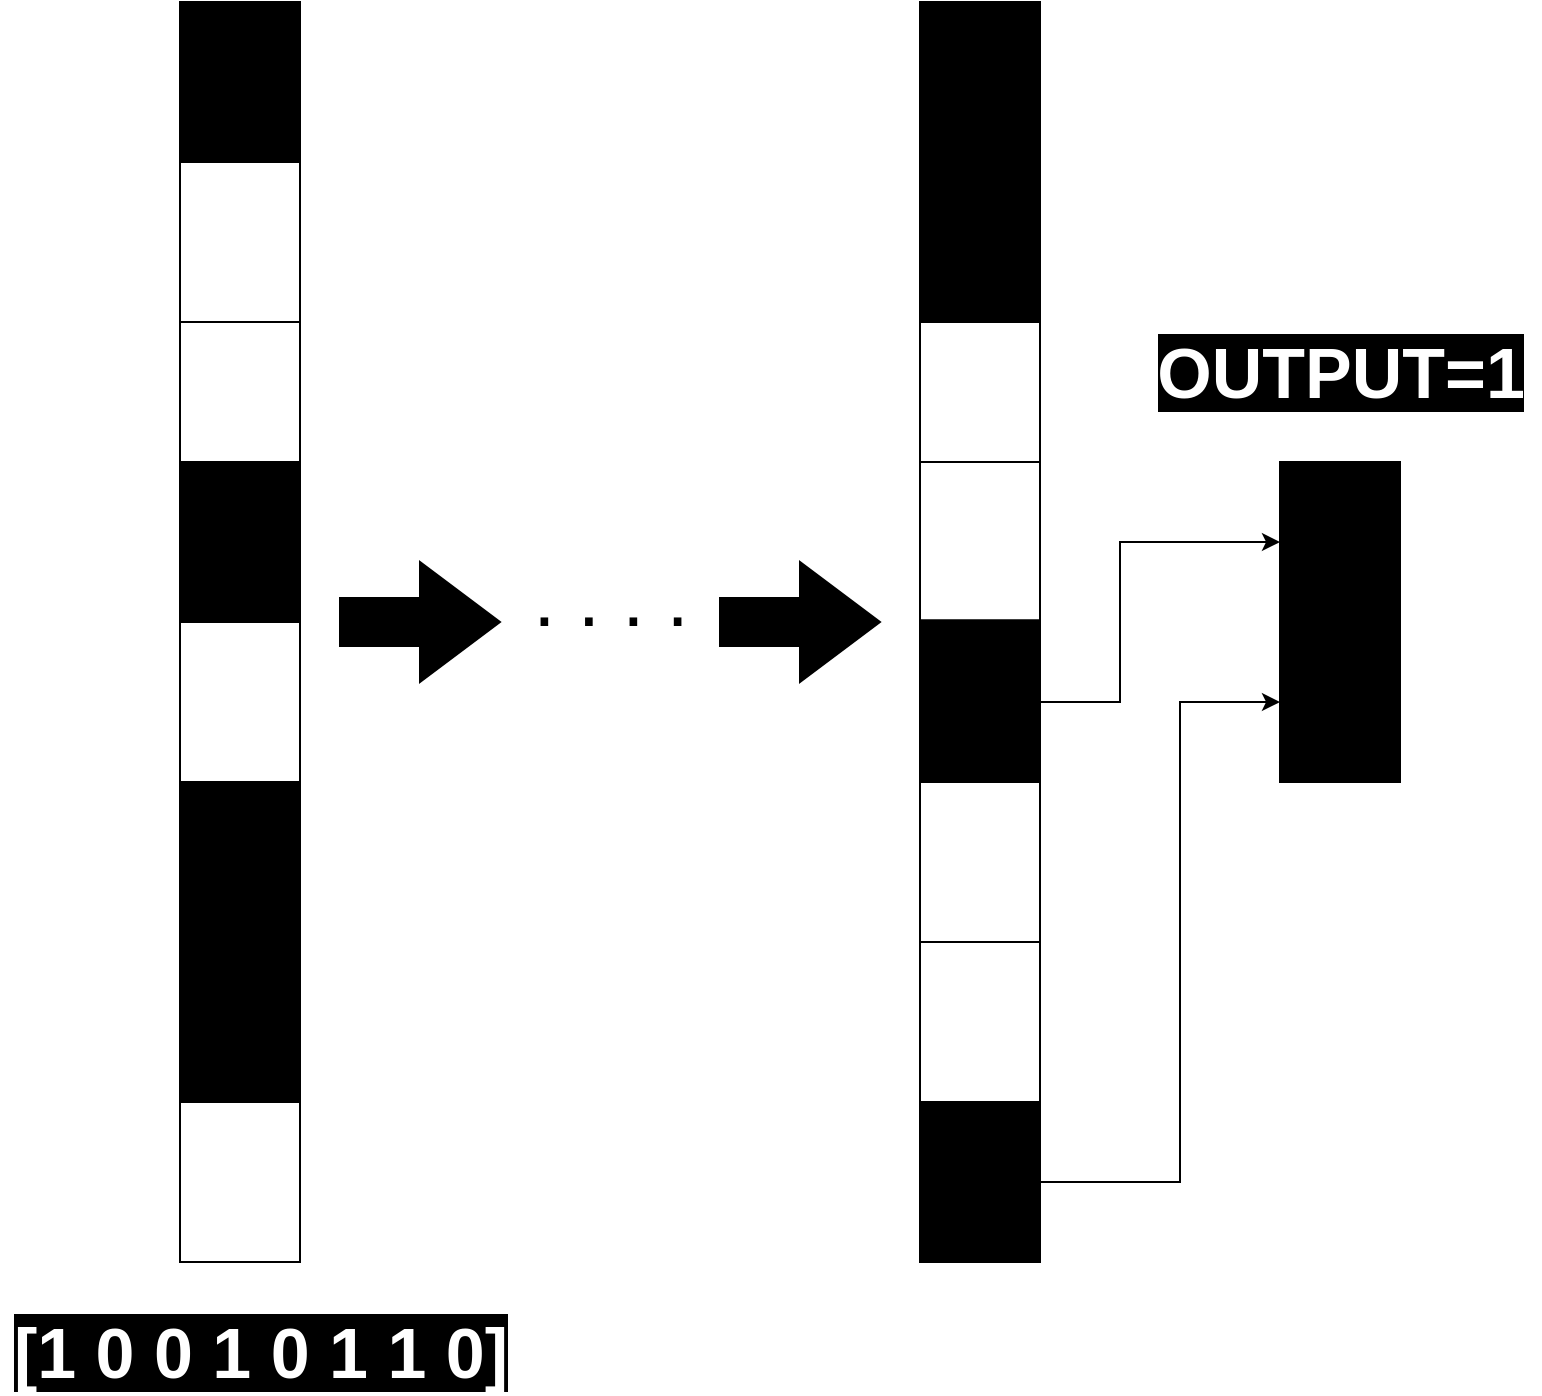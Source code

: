 <mxfile version="14.1.8" type="github">
  <diagram id="HsRst7q5kCrWygoYp_iJ" name="Page-1">
    <mxGraphModel dx="2181" dy="780" grid="1" gridSize="10" guides="1" tooltips="1" connect="1" arrows="1" fold="1" page="1" pageScale="1" pageWidth="850" pageHeight="1100" math="0" shadow="0">
      <root>
        <mxCell id="0" />
        <mxCell id="1" parent="0" />
        <mxCell id="tVVRwUT3cbNP9ZpOm8E_-2" value="" style="rounded=0;whiteSpace=wrap;html=1;direction=south;" parent="1" vertex="1">
          <mxGeometry x="40" y="50" width="60" height="630" as="geometry" />
        </mxCell>
        <mxCell id="tVVRwUT3cbNP9ZpOm8E_-3" style="edgeStyle=orthogonalEdgeStyle;rounded=0;orthogonalLoop=1;jettySize=auto;html=1;exitX=1;exitY=0.5;exitDx=0;exitDy=0;" parent="1" source="tVVRwUT3cbNP9ZpOm8E_-2" target="tVVRwUT3cbNP9ZpOm8E_-2" edge="1">
          <mxGeometry relative="1" as="geometry" />
        </mxCell>
        <mxCell id="tVVRwUT3cbNP9ZpOm8E_-4" value="" style="endArrow=none;html=1;" parent="1" edge="1">
          <mxGeometry width="50" height="50" relative="1" as="geometry">
            <mxPoint x="40" y="359.17" as="sourcePoint" />
            <mxPoint x="100" y="359.17" as="targetPoint" />
          </mxGeometry>
        </mxCell>
        <mxCell id="tVVRwUT3cbNP9ZpOm8E_-5" value="" style="endArrow=none;html=1;" parent="1" edge="1">
          <mxGeometry width="50" height="50" relative="1" as="geometry">
            <mxPoint x="40" y="210.0" as="sourcePoint" />
            <mxPoint x="100" y="210.0" as="targetPoint" />
          </mxGeometry>
        </mxCell>
        <mxCell id="tVVRwUT3cbNP9ZpOm8E_-6" value="" style="endArrow=none;html=1;" parent="1" edge="1">
          <mxGeometry width="50" height="50" relative="1" as="geometry">
            <mxPoint x="40" y="520.0" as="sourcePoint" />
            <mxPoint x="100" y="520.0" as="targetPoint" />
          </mxGeometry>
        </mxCell>
        <mxCell id="tVVRwUT3cbNP9ZpOm8E_-7" value="" style="endArrow=none;html=1;" parent="1" edge="1">
          <mxGeometry width="50" height="50" relative="1" as="geometry">
            <mxPoint x="40" y="130.0" as="sourcePoint" />
            <mxPoint x="100" y="130.0" as="targetPoint" />
          </mxGeometry>
        </mxCell>
        <mxCell id="tVVRwUT3cbNP9ZpOm8E_-8" value="" style="endArrow=none;html=1;" parent="1" edge="1">
          <mxGeometry width="50" height="50" relative="1" as="geometry">
            <mxPoint x="40" y="440.0" as="sourcePoint" />
            <mxPoint x="100" y="440.0" as="targetPoint" />
          </mxGeometry>
        </mxCell>
        <mxCell id="tVVRwUT3cbNP9ZpOm8E_-9" value="" style="endArrow=none;html=1;" parent="1" edge="1">
          <mxGeometry width="50" height="50" relative="1" as="geometry">
            <mxPoint x="40" y="600.0" as="sourcePoint" />
            <mxPoint x="100" y="600.0" as="targetPoint" />
          </mxGeometry>
        </mxCell>
        <mxCell id="tVVRwUT3cbNP9ZpOm8E_-10" value="" style="endArrow=none;html=1;" parent="1" edge="1">
          <mxGeometry width="50" height="50" relative="1" as="geometry">
            <mxPoint x="40" y="280.0" as="sourcePoint" />
            <mxPoint x="100" y="280.0" as="targetPoint" />
          </mxGeometry>
        </mxCell>
        <mxCell id="tVVRwUT3cbNP9ZpOm8E_-14" value="" style="html=1;shadow=0;dashed=0;align=center;verticalAlign=middle;shape=mxgraph.arrows2.arrow;dy=0.6;dx=40;notch=0;fillColor=#000000;" parent="1" vertex="1">
          <mxGeometry x="120" y="330" width="80" height="60" as="geometry" />
        </mxCell>
        <mxCell id="tVVRwUT3cbNP9ZpOm8E_-26" value="" style="group" parent="1" vertex="1" connectable="0">
          <mxGeometry x="410" y="50" width="60" height="630" as="geometry" />
        </mxCell>
        <mxCell id="tVVRwUT3cbNP9ZpOm8E_-17" value="" style="rounded=0;whiteSpace=wrap;html=1;direction=south;" parent="tVVRwUT3cbNP9ZpOm8E_-26" vertex="1">
          <mxGeometry width="60" height="630" as="geometry" />
        </mxCell>
        <mxCell id="tVVRwUT3cbNP9ZpOm8E_-18" style="edgeStyle=orthogonalEdgeStyle;rounded=0;orthogonalLoop=1;jettySize=auto;html=1;exitX=1;exitY=0.5;exitDx=0;exitDy=0;" parent="tVVRwUT3cbNP9ZpOm8E_-26" source="tVVRwUT3cbNP9ZpOm8E_-17" target="tVVRwUT3cbNP9ZpOm8E_-17" edge="1">
          <mxGeometry relative="1" as="geometry" />
        </mxCell>
        <mxCell id="tVVRwUT3cbNP9ZpOm8E_-19" value="" style="endArrow=none;html=1;" parent="tVVRwUT3cbNP9ZpOm8E_-26" edge="1">
          <mxGeometry width="50" height="50" relative="1" as="geometry">
            <mxPoint y="309.17" as="sourcePoint" />
            <mxPoint x="60" y="309.17" as="targetPoint" />
          </mxGeometry>
        </mxCell>
        <mxCell id="tVVRwUT3cbNP9ZpOm8E_-20" value="" style="endArrow=none;html=1;" parent="tVVRwUT3cbNP9ZpOm8E_-26" edge="1">
          <mxGeometry width="50" height="50" relative="1" as="geometry">
            <mxPoint y="160.0" as="sourcePoint" />
            <mxPoint x="60" y="160.0" as="targetPoint" />
          </mxGeometry>
        </mxCell>
        <mxCell id="tVVRwUT3cbNP9ZpOm8E_-21" value="" style="endArrow=none;html=1;" parent="tVVRwUT3cbNP9ZpOm8E_-26" edge="1">
          <mxGeometry width="50" height="50" relative="1" as="geometry">
            <mxPoint y="470.0" as="sourcePoint" />
            <mxPoint x="60" y="470.0" as="targetPoint" />
          </mxGeometry>
        </mxCell>
        <mxCell id="tVVRwUT3cbNP9ZpOm8E_-22" value="" style="endArrow=none;html=1;" parent="tVVRwUT3cbNP9ZpOm8E_-26" edge="1">
          <mxGeometry width="50" height="50" relative="1" as="geometry">
            <mxPoint y="80" as="sourcePoint" />
            <mxPoint x="60" y="80" as="targetPoint" />
          </mxGeometry>
        </mxCell>
        <mxCell id="tVVRwUT3cbNP9ZpOm8E_-23" value="" style="endArrow=none;html=1;" parent="tVVRwUT3cbNP9ZpOm8E_-26" edge="1">
          <mxGeometry width="50" height="50" relative="1" as="geometry">
            <mxPoint y="390" as="sourcePoint" />
            <mxPoint x="60" y="390" as="targetPoint" />
          </mxGeometry>
        </mxCell>
        <mxCell id="tVVRwUT3cbNP9ZpOm8E_-24" value="" style="endArrow=none;html=1;" parent="tVVRwUT3cbNP9ZpOm8E_-26" edge="1">
          <mxGeometry width="50" height="50" relative="1" as="geometry">
            <mxPoint y="550" as="sourcePoint" />
            <mxPoint x="60" y="550" as="targetPoint" />
          </mxGeometry>
        </mxCell>
        <mxCell id="tVVRwUT3cbNP9ZpOm8E_-25" value="" style="endArrow=none;html=1;" parent="tVVRwUT3cbNP9ZpOm8E_-26" edge="1">
          <mxGeometry width="50" height="50" relative="1" as="geometry">
            <mxPoint y="230.0" as="sourcePoint" />
            <mxPoint x="60" y="230.0" as="targetPoint" />
          </mxGeometry>
        </mxCell>
        <mxCell id="tVVRwUT3cbNP9ZpOm8E_-52" value="" style="rounded=0;whiteSpace=wrap;html=1;fillColor=#000000;" parent="tVVRwUT3cbNP9ZpOm8E_-26" vertex="1">
          <mxGeometry width="60" height="80" as="geometry" />
        </mxCell>
        <mxCell id="tVVRwUT3cbNP9ZpOm8E_-53" value="" style="rounded=0;whiteSpace=wrap;html=1;fillColor=#000000;" parent="tVVRwUT3cbNP9ZpOm8E_-26" vertex="1">
          <mxGeometry y="550" width="60" height="80" as="geometry" />
        </mxCell>
        <mxCell id="tVVRwUT3cbNP9ZpOm8E_-55" value="" style="rounded=0;whiteSpace=wrap;html=1;fillColor=#000000;" parent="tVVRwUT3cbNP9ZpOm8E_-26" vertex="1">
          <mxGeometry y="310" width="60" height="80" as="geometry" />
        </mxCell>
        <mxCell id="tVVRwUT3cbNP9ZpOm8E_-56" value="" style="rounded=0;whiteSpace=wrap;html=1;fillColor=#000000;" parent="tVVRwUT3cbNP9ZpOm8E_-26" vertex="1">
          <mxGeometry y="80" width="60" height="80" as="geometry" />
        </mxCell>
        <mxCell id="tVVRwUT3cbNP9ZpOm8E_-30" value="&lt;font style=&quot;font-size: 40px&quot;&gt;. . . .&lt;/font&gt;" style="text;html=1;align=center;verticalAlign=middle;resizable=0;points=[];autosize=1;" parent="1" vertex="1">
          <mxGeometry x="210" y="332" width="90" height="30" as="geometry" />
        </mxCell>
        <mxCell id="tVVRwUT3cbNP9ZpOm8E_-44" value="" style="rounded=0;whiteSpace=wrap;html=1;fillColor=#000000;" parent="1" vertex="1">
          <mxGeometry x="40" y="50" width="60" height="80" as="geometry" />
        </mxCell>
        <mxCell id="tVVRwUT3cbNP9ZpOm8E_-45" value="" style="rounded=0;whiteSpace=wrap;html=1;fillColor=#000000;" parent="1" vertex="1">
          <mxGeometry x="40" y="280" width="60" height="80" as="geometry" />
        </mxCell>
        <mxCell id="tVVRwUT3cbNP9ZpOm8E_-47" value="" style="rounded=0;whiteSpace=wrap;html=1;fillColor=#000000;" parent="1" vertex="1">
          <mxGeometry x="40" y="440" width="60" height="80" as="geometry" />
        </mxCell>
        <mxCell id="tVVRwUT3cbNP9ZpOm8E_-48" value="" style="rounded=0;whiteSpace=wrap;html=1;fillColor=#000000;" parent="1" vertex="1">
          <mxGeometry x="40" y="520" width="60" height="80" as="geometry" />
        </mxCell>
        <mxCell id="tVVRwUT3cbNP9ZpOm8E_-50" value="" style="endArrow=none;dashed=1;html=1;dashPattern=1 3;strokeWidth=2;fontColor=#FFFFFF;strokeColor=#FFFFFF;" parent="1" target="tVVRwUT3cbNP9ZpOm8E_-47" edge="1">
          <mxGeometry width="50" height="50" relative="1" as="geometry">
            <mxPoint x="40" y="520" as="sourcePoint" />
            <mxPoint x="90" y="470" as="targetPoint" />
          </mxGeometry>
        </mxCell>
        <mxCell id="tVVRwUT3cbNP9ZpOm8E_-51" value="" style="endArrow=none;html=1;strokeColor=#FFFFFF;fontColor=#FFFFFF;" parent="1" target="tVVRwUT3cbNP9ZpOm8E_-47" edge="1">
          <mxGeometry width="50" height="50" relative="1" as="geometry">
            <mxPoint x="40" y="520" as="sourcePoint" />
            <mxPoint x="90" y="470" as="targetPoint" />
          </mxGeometry>
        </mxCell>
        <mxCell id="tVVRwUT3cbNP9ZpOm8E_-75" value="&lt;font style=&quot;font-size: 35px&quot;&gt;&lt;b style=&quot;background-color: rgb(0 , 0 , 0)&quot;&gt;&lt;font style=&quot;font-size: 35px&quot;&gt;OUTPUT&lt;/font&gt;=1&lt;/b&gt;&lt;/font&gt;" style="text;html=1;align=center;verticalAlign=middle;resizable=0;points=[];autosize=1;fontColor=#FFFFFF;" parent="1" vertex="1">
          <mxGeometry x="520" y="220" width="200" height="30" as="geometry" />
        </mxCell>
        <mxCell id="tVVRwUT3cbNP9ZpOm8E_-79" value="" style="html=1;shadow=0;dashed=0;align=center;verticalAlign=middle;shape=mxgraph.arrows2.arrow;dy=0.6;dx=40;notch=0;fillColor=#000000;" parent="1" vertex="1">
          <mxGeometry x="310" y="330" width="80" height="60" as="geometry" />
        </mxCell>
        <mxCell id="tVVRwUT3cbNP9ZpOm8E_-80" value="" style="group" parent="1" vertex="1" connectable="0">
          <mxGeometry x="590" y="280" width="60" height="160" as="geometry" />
        </mxCell>
        <mxCell id="tVVRwUT3cbNP9ZpOm8E_-68" value="" style="rounded=0;whiteSpace=wrap;html=1;fillColor=#000000;" parent="tVVRwUT3cbNP9ZpOm8E_-80" vertex="1">
          <mxGeometry width="60" height="80" as="geometry" />
        </mxCell>
        <mxCell id="tVVRwUT3cbNP9ZpOm8E_-69" value="" style="rounded=0;whiteSpace=wrap;html=1;fillColor=#000000;" parent="tVVRwUT3cbNP9ZpOm8E_-80" vertex="1">
          <mxGeometry y="80" width="60" height="80" as="geometry" />
        </mxCell>
        <mxCell id="tVVRwUT3cbNP9ZpOm8E_-82" style="edgeStyle=orthogonalEdgeStyle;rounded=0;orthogonalLoop=1;jettySize=auto;html=1;entryX=0;entryY=0.5;entryDx=0;entryDy=0;strokeColor=#000000;fontColor=#FFFFFF;" parent="1" source="tVVRwUT3cbNP9ZpOm8E_-55" target="tVVRwUT3cbNP9ZpOm8E_-68" edge="1">
          <mxGeometry relative="1" as="geometry">
            <Array as="points">
              <mxPoint x="510" y="400" />
              <mxPoint x="510" y="320" />
            </Array>
          </mxGeometry>
        </mxCell>
        <mxCell id="tVVRwUT3cbNP9ZpOm8E_-83" style="edgeStyle=orthogonalEdgeStyle;rounded=0;orthogonalLoop=1;jettySize=auto;html=1;exitX=1;exitY=0.5;exitDx=0;exitDy=0;entryX=0;entryY=0.5;entryDx=0;entryDy=0;strokeColor=#000000;fontColor=#FFFFFF;" parent="1" source="tVVRwUT3cbNP9ZpOm8E_-53" target="tVVRwUT3cbNP9ZpOm8E_-69" edge="1">
          <mxGeometry relative="1" as="geometry">
            <Array as="points">
              <mxPoint x="540" y="640" />
              <mxPoint x="540" y="400" />
            </Array>
          </mxGeometry>
        </mxCell>
        <mxCell id="u7E_E4whKXJ_nsZYF88y-1" value="&lt;span style=&quot;font-size: 35px ; background-color: rgb(0 , 0 , 0)&quot;&gt;&lt;b&gt;[1 0 0 1 0 1 1 0]&lt;/b&gt;&lt;/span&gt;" style="text;html=1;align=center;verticalAlign=middle;resizable=0;points=[];autosize=1;fontColor=#FFFFFF;" vertex="1" parent="1">
          <mxGeometry x="-50" y="710" width="260" height="30" as="geometry" />
        </mxCell>
      </root>
    </mxGraphModel>
  </diagram>
</mxfile>
